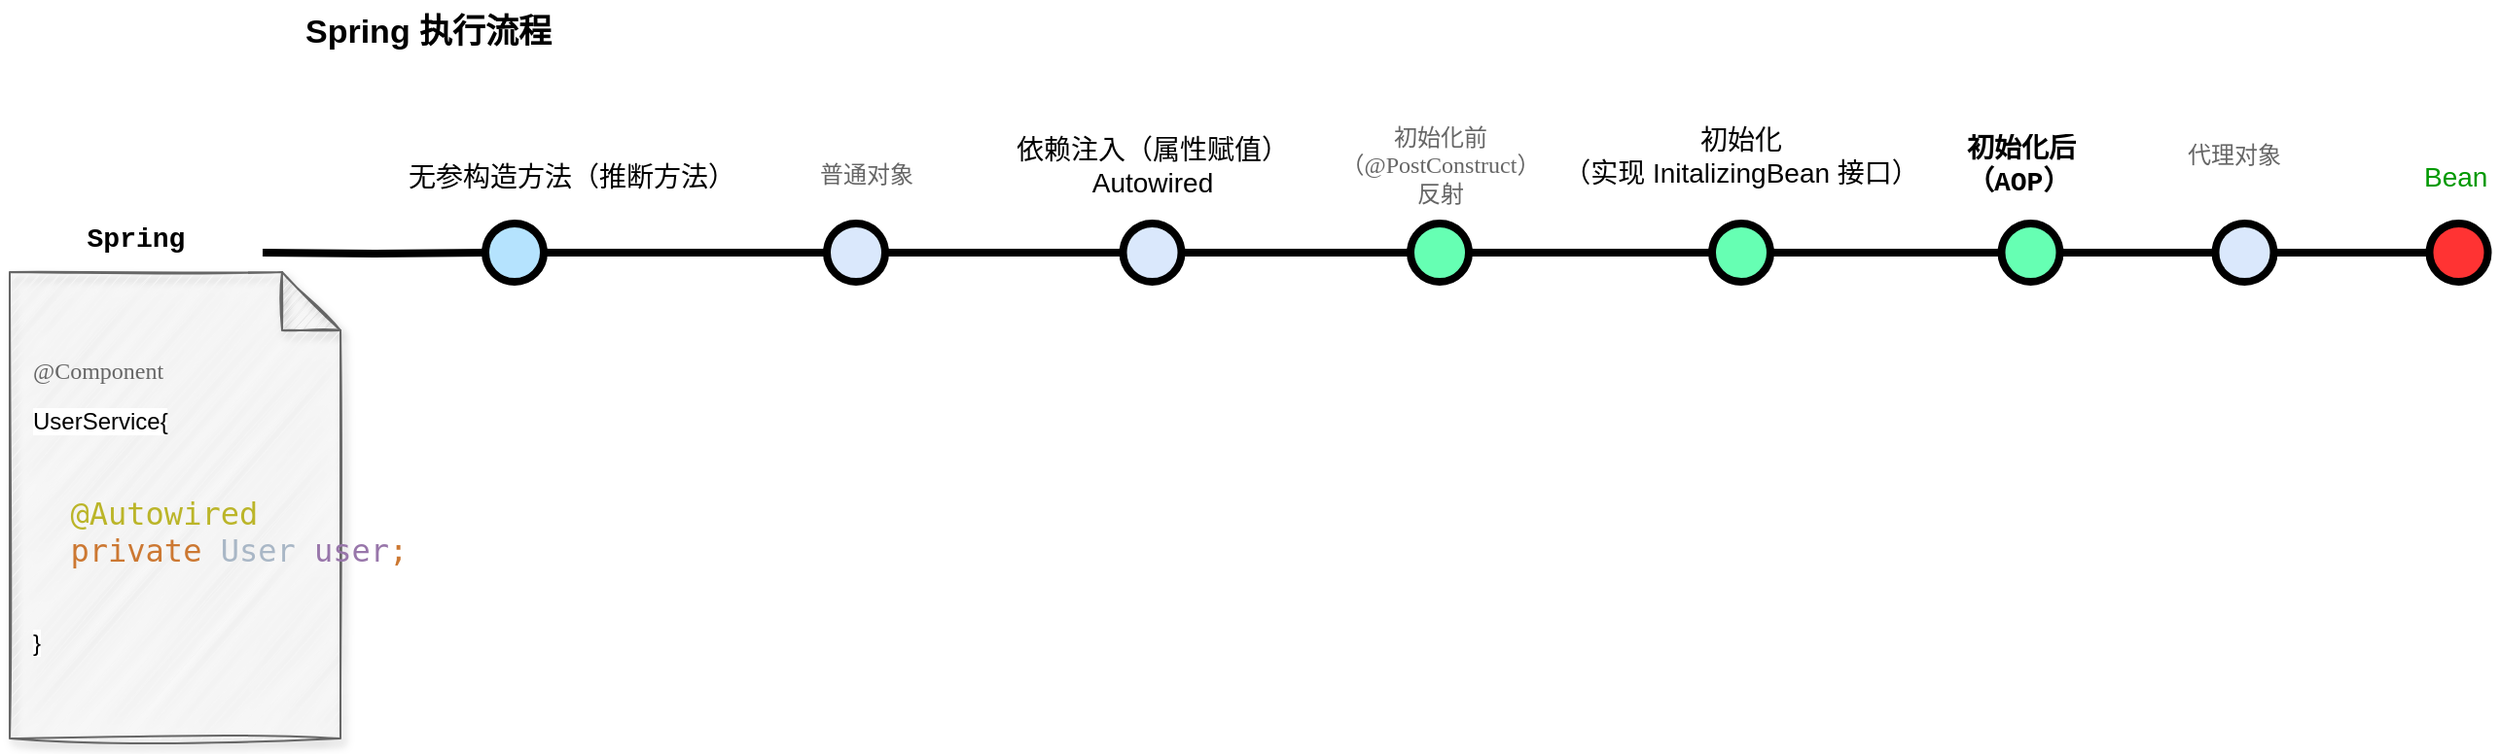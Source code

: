 <mxfile version="20.5.1" type="github">
  <diagram id="yPxyJZ8AM_hMuL3Unpa9" name="simple gitflow">
    <mxGraphModel dx="1221" dy="644" grid="1" gridSize="10" guides="1" tooltips="1" connect="1" arrows="1" fold="1" page="1" pageScale="1" pageWidth="1100" pageHeight="850" math="0" shadow="0">
      <root>
        <mxCell id="0" />
        <mxCell id="1" parent="0" />
        <UserObject label="Spring 执行流程" id="9hBKPDzoitwpIBdzFDQ7-6">
          <mxCell style="text;whiteSpace=wrap;html=1;fontStyle=1;fontSize=17;" parent="1" vertex="1">
            <mxGeometry x="180" y="50" width="140" height="35" as="geometry" />
          </mxCell>
        </UserObject>
        <mxCell id="9hBKPDzoitwpIBdzFDQ7-23" value="" style="edgeStyle=orthogonalEdgeStyle;rounded=0;html=1;jettySize=auto;orthogonalLoop=1;plain-blue;endArrow=none;endFill=0;strokeWidth=4;strokeColor=#000000;" parent="1" source="9hBKPDzoitwpIBdzFDQ7-25" target="9hBKPDzoitwpIBdzFDQ7-26" edge="1">
          <mxGeometry x="304.5" y="180" as="geometry" />
        </mxCell>
        <mxCell id="9hBKPDzoitwpIBdzFDQ7-25" value="" style="verticalLabelPosition=bottom;verticalAlign=top;html=1;strokeWidth=4;shape=mxgraph.flowchart.on-page_reference;plain-blue;gradientColor=none;fillColor=#B5E3Fe;strokeColor=#000000;" parent="1" vertex="1">
          <mxGeometry x="274.5" y="165" width="30" height="30" as="geometry" />
        </mxCell>
        <mxCell id="9hBKPDzoitwpIBdzFDQ7-41" value="" style="edgeStyle=orthogonalEdgeStyle;curved=1;rounded=0;orthogonalLoop=1;jettySize=auto;html=1;endArrow=none;endFill=0;strokeWidth=4;fontFamily=Courier New;fontSize=16;" parent="1" source="9hBKPDzoitwpIBdzFDQ7-26" target="9hBKPDzoitwpIBdzFDQ7-40" edge="1">
          <mxGeometry relative="1" as="geometry" />
        </mxCell>
        <mxCell id="9hBKPDzoitwpIBdzFDQ7-26" value="" style="verticalLabelPosition=bottom;verticalAlign=top;html=1;strokeWidth=4;shape=mxgraph.flowchart.on-page_reference;plain-blue;gradientColor=none;strokeColor=#000000;" parent="1" vertex="1">
          <mxGeometry x="450" y="165" width="30" height="30" as="geometry" />
        </mxCell>
        <mxCell id="9hBKPDzoitwpIBdzFDQ7-43" value="" style="edgeStyle=orthogonalEdgeStyle;curved=1;rounded=0;orthogonalLoop=1;jettySize=auto;html=1;endArrow=none;endFill=0;strokeWidth=4;fontFamily=Courier New;fontSize=16;" parent="1" source="9hBKPDzoitwpIBdzFDQ7-40" target="9hBKPDzoitwpIBdzFDQ7-42" edge="1">
          <mxGeometry relative="1" as="geometry" />
        </mxCell>
        <mxCell id="9hBKPDzoitwpIBdzFDQ7-40" value="" style="verticalLabelPosition=bottom;verticalAlign=top;html=1;strokeWidth=4;shape=mxgraph.flowchart.on-page_reference;plain-blue;gradientColor=none;strokeColor=#000000;" parent="1" vertex="1">
          <mxGeometry x="602.25" y="165" width="30" height="30" as="geometry" />
        </mxCell>
        <mxCell id="9hBKPDzoitwpIBdzFDQ7-56" value="" style="edgeStyle=orthogonalEdgeStyle;curved=1;rounded=0;orthogonalLoop=1;jettySize=auto;html=1;endArrow=none;endFill=0;strokeWidth=4;fontFamily=Courier New;fontSize=16;" parent="1" source="9hBKPDzoitwpIBdzFDQ7-42" target="9hBKPDzoitwpIBdzFDQ7-55" edge="1">
          <mxGeometry relative="1" as="geometry" />
        </mxCell>
        <mxCell id="9hBKPDzoitwpIBdzFDQ7-42" value="" style="verticalLabelPosition=bottom;verticalAlign=top;html=1;strokeWidth=4;shape=mxgraph.flowchart.on-page_reference;plain-blue;gradientColor=none;strokeColor=#000000;fillColor=#66FFB3;" parent="1" vertex="1">
          <mxGeometry x="750" y="165" width="30" height="30" as="geometry" />
        </mxCell>
        <mxCell id="2tXcn566ppJfBg0_dX7r-12" value="" style="edgeStyle=orthogonalEdgeStyle;orthogonalLoop=1;jettySize=auto;html=1;fontFamily=Georgia;fontSize=12;fontColor=#666666;curved=1;strokeWidth=4;endArrow=none;endFill=0;" edge="1" parent="1" source="9hBKPDzoitwpIBdzFDQ7-55" target="2tXcn566ppJfBg0_dX7r-11">
          <mxGeometry relative="1" as="geometry" />
        </mxCell>
        <mxCell id="9hBKPDzoitwpIBdzFDQ7-55" value="" style="verticalLabelPosition=bottom;verticalAlign=top;html=1;strokeWidth=4;shape=mxgraph.flowchart.on-page_reference;plain-blue;gradientColor=none;strokeColor=#000000;fillColor=#66FFB3;" parent="1" vertex="1">
          <mxGeometry x="905" y="165" width="30" height="30" as="geometry" />
        </mxCell>
        <mxCell id="9hBKPDzoitwpIBdzFDQ7-27" value="" style="edgeStyle=orthogonalEdgeStyle;rounded=0;html=1;jettySize=auto;orthogonalLoop=1;strokeWidth=4;endArrow=none;endFill=0;" parent="1" target="9hBKPDzoitwpIBdzFDQ7-25" edge="1">
          <mxGeometry x="204.5" y="180" as="geometry">
            <mxPoint x="160" y="180" as="sourcePoint" />
          </mxGeometry>
        </mxCell>
        <mxCell id="9hBKPDzoitwpIBdzFDQ7-28" value="Spring" style="text;html=1;strokeColor=none;fillColor=none;align=center;verticalAlign=middle;whiteSpace=wrap;overflow=hidden;fontSize=14;fontStyle=1;fontFamily=Courier New;" parent="1" vertex="1">
          <mxGeometry x="60" y="145" width="70" height="55" as="geometry" />
        </mxCell>
        <mxCell id="9hBKPDzoitwpIBdzFDQ7-35" value="初始化后&lt;br&gt;（AOP）" style="text;html=1;strokeColor=none;fillColor=none;align=left;verticalAlign=middle;whiteSpace=wrap;overflow=hidden;fontSize=14;fontStyle=1;fontFamily=Courier New;" parent="1" vertex="1">
          <mxGeometry x="1033.75" y="115" width="70" height="40" as="geometry" />
        </mxCell>
        <mxCell id="9hBKPDzoitwpIBdzFDQ7-38" value="Bean" style="text;html=1;strokeColor=none;fillColor=none;align=left;verticalAlign=middle;whiteSpace=wrap;overflow=hidden;fontSize=14;fontStyle=0;fontColor=#009900;" parent="1" vertex="1">
          <mxGeometry x="1268.75" y="130" width="40" height="20" as="geometry" />
        </mxCell>
        <mxCell id="9hBKPDzoitwpIBdzFDQ7-39" value="无参构造方法（推断方法）" style="text;html=1;strokeColor=none;fillColor=none;align=center;verticalAlign=middle;whiteSpace=wrap;overflow=hidden;fontSize=14;" parent="1" vertex="1">
          <mxGeometry x="217.88" y="130" width="201.62" height="20" as="geometry" />
        </mxCell>
        <mxCell id="9hBKPDzoitwpIBdzFDQ7-44" value="依赖注入（属性赋值）&lt;br&gt;Autowired" style="text;html=1;strokeColor=none;fillColor=none;align=center;verticalAlign=middle;whiteSpace=wrap;overflow=hidden;fontSize=14;" parent="1" vertex="1">
          <mxGeometry x="530.88" y="112.5" width="172.75" height="45" as="geometry" />
        </mxCell>
        <mxCell id="9hBKPDzoitwpIBdzFDQ7-60" value="初始化&lt;br&gt;（实现 InitalizingBean 接口）" style="text;html=1;strokeColor=none;fillColor=none;align=center;verticalAlign=middle;whiteSpace=wrap;overflow=hidden;fontSize=14;" parent="1" vertex="1">
          <mxGeometry x="820" y="85" width="200" height="90" as="geometry" />
        </mxCell>
        <mxCell id="2tXcn566ppJfBg0_dX7r-9" value="普通对象" style="text;html=1;align=center;verticalAlign=middle;resizable=0;points=[];autosize=1;strokeColor=none;fillColor=none;fontSize=12;fontFamily=Georgia;fontColor=#666666;" vertex="1" parent="1">
          <mxGeometry x="435" y="125" width="70" height="30" as="geometry" />
        </mxCell>
        <mxCell id="2tXcn566ppJfBg0_dX7r-10" value="初始化前&lt;br&gt;（@PostConstruct）&lt;br&gt;反射" style="text;html=1;align=center;verticalAlign=middle;resizable=0;points=[];autosize=1;strokeColor=none;fillColor=none;fontSize=12;fontFamily=Georgia;fontColor=#666666;" vertex="1" parent="1">
          <mxGeometry x="700" y="105" width="130" height="60" as="geometry" />
        </mxCell>
        <mxCell id="2tXcn566ppJfBg0_dX7r-16" value="" style="edgeStyle=orthogonalEdgeStyle;curved=1;orthogonalLoop=1;jettySize=auto;html=1;strokeWidth=4;fontFamily=Georgia;fontSize=12;fontColor=#666666;endArrow=none;endFill=0;" edge="1" parent="1" source="2tXcn566ppJfBg0_dX7r-11" target="2tXcn566ppJfBg0_dX7r-15">
          <mxGeometry relative="1" as="geometry" />
        </mxCell>
        <mxCell id="2tXcn566ppJfBg0_dX7r-11" value="" style="verticalLabelPosition=bottom;verticalAlign=top;html=1;strokeWidth=4;shape=mxgraph.flowchart.on-page_reference;plain-blue;gradientColor=none;strokeColor=#000000;fillColor=#66FFB3;" vertex="1" parent="1">
          <mxGeometry x="1053.75" y="165" width="30" height="30" as="geometry" />
        </mxCell>
        <mxCell id="2tXcn566ppJfBg0_dX7r-19" value="" style="edgeStyle=orthogonalEdgeStyle;curved=1;orthogonalLoop=1;jettySize=auto;html=1;strokeWidth=4;fontFamily=Georgia;fontSize=12;fontColor=#666666;endArrow=none;endFill=0;" edge="1" parent="1" source="2tXcn566ppJfBg0_dX7r-15" target="2tXcn566ppJfBg0_dX7r-18">
          <mxGeometry relative="1" as="geometry" />
        </mxCell>
        <mxCell id="2tXcn566ppJfBg0_dX7r-15" value="" style="verticalLabelPosition=bottom;verticalAlign=top;html=1;strokeWidth=4;shape=mxgraph.flowchart.on-page_reference;plain-blue;gradientColor=none;strokeColor=#000000;" vertex="1" parent="1">
          <mxGeometry x="1163.75" y="165" width="30" height="30" as="geometry" />
        </mxCell>
        <mxCell id="2tXcn566ppJfBg0_dX7r-17" value="代理对象" style="text;html=1;align=center;verticalAlign=middle;resizable=0;points=[];autosize=1;strokeColor=none;fillColor=none;fontSize=12;fontFamily=Georgia;fontColor=#666666;" vertex="1" parent="1">
          <mxGeometry x="1137.5" y="115" width="70" height="30" as="geometry" />
        </mxCell>
        <mxCell id="2tXcn566ppJfBg0_dX7r-18" value="" style="verticalLabelPosition=bottom;verticalAlign=top;html=1;strokeWidth=4;shape=mxgraph.flowchart.on-page_reference;plain-blue;gradientColor=none;strokeColor=#000000;fillColor=#FF3333;" vertex="1" parent="1">
          <mxGeometry x="1273.75" y="165" width="30" height="30" as="geometry" />
        </mxCell>
        <mxCell id="2tXcn566ppJfBg0_dX7r-24" value="" style="group" vertex="1" connectable="0" parent="1">
          <mxGeometry x="30" y="190" width="170" height="240" as="geometry" />
        </mxCell>
        <mxCell id="2tXcn566ppJfBg0_dX7r-2" value="&lt;pre style=&quot;&quot;&gt;&lt;/pre&gt;" style="shape=note;html=1;backgroundOutline=1;darkOpacity=0.05;align=left;whiteSpace=wrap;labelBackgroundColor=default;size=30;horizontal=1;shadow=1;sketch=1;fillColor=#f5f5f5;strokeColor=#666666;fontColor=#333333;" vertex="1" parent="2tXcn566ppJfBg0_dX7r-24">
          <mxGeometry width="170" height="240" as="geometry" />
        </mxCell>
        <mxCell id="2tXcn566ppJfBg0_dX7r-23" value="&lt;pre style=&quot;color: rgb(0, 0, 0); font-size: 12px; font-style: normal; font-variant-ligatures: normal; font-variant-caps: normal; font-weight: 400; letter-spacing: normal; orphans: 2; text-align: left; text-indent: 0px; text-transform: none; widows: 2; word-spacing: 0px; -webkit-text-stroke-width: 0px; text-decoration-thickness: initial; text-decoration-style: initial; text-decoration-color: initial;&quot;&gt;&lt;font style=&quot;font-size: 12px;&quot; color=&quot;#666666&quot;&gt;&lt;font style=&quot;line-height: 0; font-size: 12px;&quot; face=&quot;Times New Roman&quot;&gt;@&lt;/font&gt;&lt;font style=&quot;line-height: 0; font-size: 12px;&quot; face=&quot;Georgia&quot;&gt;Component&lt;/font&gt;&lt;/font&gt;&lt;/pre&gt;&lt;span style=&quot;color: rgb(0, 0, 0); font-family: Helvetica; font-size: 12px; font-style: normal; font-variant-ligatures: normal; font-variant-caps: normal; font-weight: 400; letter-spacing: normal; orphans: 2; text-align: left; text-indent: 0px; text-transform: none; widows: 2; word-spacing: 0px; -webkit-text-stroke-width: 0px; background-color: rgb(255, 255, 255); text-decoration-thickness: initial; text-decoration-style: initial; text-decoration-color: initial; float: none; display: inline !important;&quot;&gt;UserService{&lt;/span&gt;&lt;br style=&quot;color: rgb(0, 0, 0); font-family: Helvetica; font-size: 12px; font-style: normal; font-variant-ligatures: normal; font-variant-caps: normal; font-weight: 400; letter-spacing: normal; orphans: 2; text-align: left; text-indent: 0px; text-transform: none; widows: 2; word-spacing: 0px; -webkit-text-stroke-width: 0px; text-decoration-thickness: initial; text-decoration-style: initial; text-decoration-color: initial;&quot;&gt;&lt;br style=&quot;color: rgb(0, 0, 0); font-family: Helvetica; font-size: 12px; font-style: normal; font-variant-ligatures: normal; font-variant-caps: normal; font-weight: 400; letter-spacing: normal; orphans: 2; text-align: left; text-indent: 0px; text-transform: none; widows: 2; word-spacing: 0px; -webkit-text-stroke-width: 0px; text-decoration-thickness: initial; text-decoration-style: initial; text-decoration-color: initial;&quot;&gt;&lt;pre style=&quot;font-style: normal; font-variant-ligatures: normal; font-variant-caps: normal; font-weight: 400; letter-spacing: normal; orphans: 2; text-align: left; text-indent: 0px; text-transform: none; widows: 2; word-spacing: 0px; -webkit-text-stroke-width: 0px; text-decoration-thickness: initial; text-decoration-style: initial; text-decoration-color: initial; color: rgb(169, 183, 198); font-family: &amp;quot;JetBrains Mono&amp;quot;, monospace; font-size: 12pt;&quot;&gt;&lt;span style=&quot;color: rgb(187, 181, 41);&quot;&gt;  @Autowired&lt;br&gt;&lt;/span&gt;&lt;span style=&quot;color: rgb(204, 120, 50);&quot;&gt;  private &lt;/span&gt;User &lt;span style=&quot;color: rgb(152, 118, 170);&quot;&gt;user&lt;/span&gt;&lt;span style=&quot;color: rgb(204, 120, 50);&quot;&gt;;&lt;/span&gt;&lt;/pre&gt;&lt;br style=&quot;color: rgb(0, 0, 0); font-family: Helvetica; font-size: 12px; font-style: normal; font-variant-ligatures: normal; font-variant-caps: normal; font-weight: 400; letter-spacing: normal; orphans: 2; text-align: left; text-indent: 0px; text-transform: none; widows: 2; word-spacing: 0px; -webkit-text-stroke-width: 0px; text-decoration-thickness: initial; text-decoration-style: initial; text-decoration-color: initial;&quot;&gt;&lt;span style=&quot;color: rgb(0, 0, 0); font-family: Helvetica; font-size: 12px; font-style: normal; font-variant-ligatures: normal; font-variant-caps: normal; font-weight: 400; letter-spacing: normal; orphans: 2; text-align: left; text-indent: 0px; text-transform: none; widows: 2; word-spacing: 0px; -webkit-text-stroke-width: 0px; background-color: rgb(255, 255, 255); text-decoration-thickness: initial; text-decoration-style: initial; text-decoration-color: initial; float: none; display: inline !important;&quot;&gt;}&lt;/span&gt;" style="text;whiteSpace=wrap;html=1;fontSize=12;fontFamily=Georgia;fontColor=#666666;" vertex="1" parent="2tXcn566ppJfBg0_dX7r-24">
          <mxGeometry x="10" y="25" width="150" height="190" as="geometry" />
        </mxCell>
      </root>
    </mxGraphModel>
  </diagram>
</mxfile>
